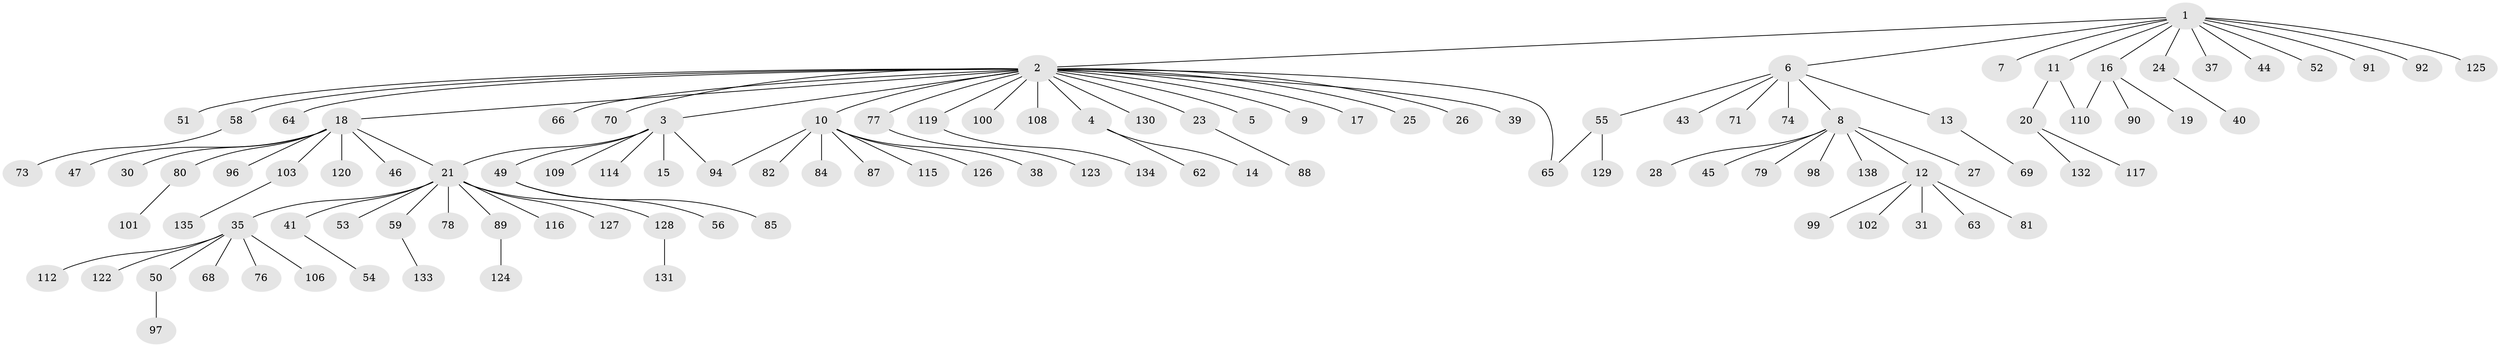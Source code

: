 // original degree distribution, {13: 0.007246376811594203, 24: 0.007246376811594203, 6: 0.014492753623188406, 4: 0.036231884057971016, 1: 0.644927536231884, 8: 0.007246376811594203, 9: 0.014492753623188406, 3: 0.043478260869565216, 5: 0.021739130434782608, 2: 0.1956521739130435, 11: 0.007246376811594203}
// Generated by graph-tools (version 1.1) at 2025/41/03/06/25 10:41:50]
// undirected, 111 vertices, 114 edges
graph export_dot {
graph [start="1"]
  node [color=gray90,style=filled];
  1 [super="+60"];
  2 [super="+34"];
  3 [super="+29"];
  4 [super="+22"];
  5;
  6 [super="+107"];
  7;
  8 [super="+136"];
  9;
  10 [super="+61"];
  11;
  12 [super="+36"];
  13;
  14;
  15 [super="+93"];
  16 [super="+83"];
  17;
  18 [super="+104"];
  19;
  20 [super="+33"];
  21 [super="+86"];
  23;
  24;
  25 [super="+72"];
  26 [super="+113"];
  27;
  28;
  30 [super="+32"];
  31;
  35 [super="+48"];
  37;
  38 [super="+42"];
  39;
  40;
  41;
  43;
  44;
  45 [super="+67"];
  46 [super="+118"];
  47;
  49 [super="+57"];
  50 [super="+75"];
  51;
  52;
  53;
  54;
  55 [super="+121"];
  56;
  58;
  59;
  62;
  63;
  64 [super="+137"];
  65 [super="+105"];
  66;
  68;
  69;
  70;
  71;
  73;
  74;
  76;
  77;
  78;
  79 [super="+111"];
  80 [super="+95"];
  81;
  82;
  84;
  85;
  87;
  88;
  89;
  90;
  91;
  92;
  94;
  96;
  97;
  98;
  99;
  100;
  101;
  102;
  103;
  106;
  108;
  109;
  110;
  112;
  114;
  115;
  116;
  117;
  119;
  120;
  122;
  123;
  124;
  125;
  126;
  127;
  128;
  129;
  130;
  131;
  132;
  133;
  134;
  135;
  138;
  1 -- 2;
  1 -- 6;
  1 -- 7;
  1 -- 11;
  1 -- 16;
  1 -- 24;
  1 -- 37;
  1 -- 44;
  1 -- 52;
  1 -- 91;
  1 -- 92;
  1 -- 125;
  2 -- 3;
  2 -- 4;
  2 -- 5;
  2 -- 9;
  2 -- 10;
  2 -- 17;
  2 -- 18;
  2 -- 23;
  2 -- 25;
  2 -- 26;
  2 -- 39;
  2 -- 51;
  2 -- 58;
  2 -- 64;
  2 -- 65;
  2 -- 66;
  2 -- 70;
  2 -- 77;
  2 -- 100;
  2 -- 108;
  2 -- 119;
  2 -- 130;
  3 -- 15;
  3 -- 21;
  3 -- 49;
  3 -- 109;
  3 -- 114;
  3 -- 94;
  4 -- 14;
  4 -- 62;
  6 -- 8;
  6 -- 13;
  6 -- 43;
  6 -- 55;
  6 -- 71;
  6 -- 74;
  8 -- 12;
  8 -- 27;
  8 -- 28;
  8 -- 45;
  8 -- 79;
  8 -- 98;
  8 -- 138;
  10 -- 38;
  10 -- 82;
  10 -- 115;
  10 -- 84;
  10 -- 126;
  10 -- 87;
  10 -- 94;
  11 -- 20;
  11 -- 110;
  12 -- 31;
  12 -- 63;
  12 -- 81;
  12 -- 99;
  12 -- 102;
  13 -- 69;
  16 -- 19;
  16 -- 90;
  16 -- 110;
  18 -- 30;
  18 -- 46;
  18 -- 47;
  18 -- 80;
  18 -- 96;
  18 -- 103;
  18 -- 21;
  18 -- 120;
  20 -- 117;
  20 -- 132;
  21 -- 35;
  21 -- 41;
  21 -- 53;
  21 -- 59;
  21 -- 78;
  21 -- 89;
  21 -- 116;
  21 -- 127;
  21 -- 128;
  23 -- 88;
  24 -- 40;
  35 -- 50;
  35 -- 122;
  35 -- 112;
  35 -- 68;
  35 -- 106;
  35 -- 76;
  41 -- 54;
  49 -- 56;
  49 -- 85;
  50 -- 97;
  55 -- 65;
  55 -- 129;
  58 -- 73;
  59 -- 133;
  77 -- 123;
  80 -- 101;
  89 -- 124;
  103 -- 135;
  119 -- 134;
  128 -- 131;
}
